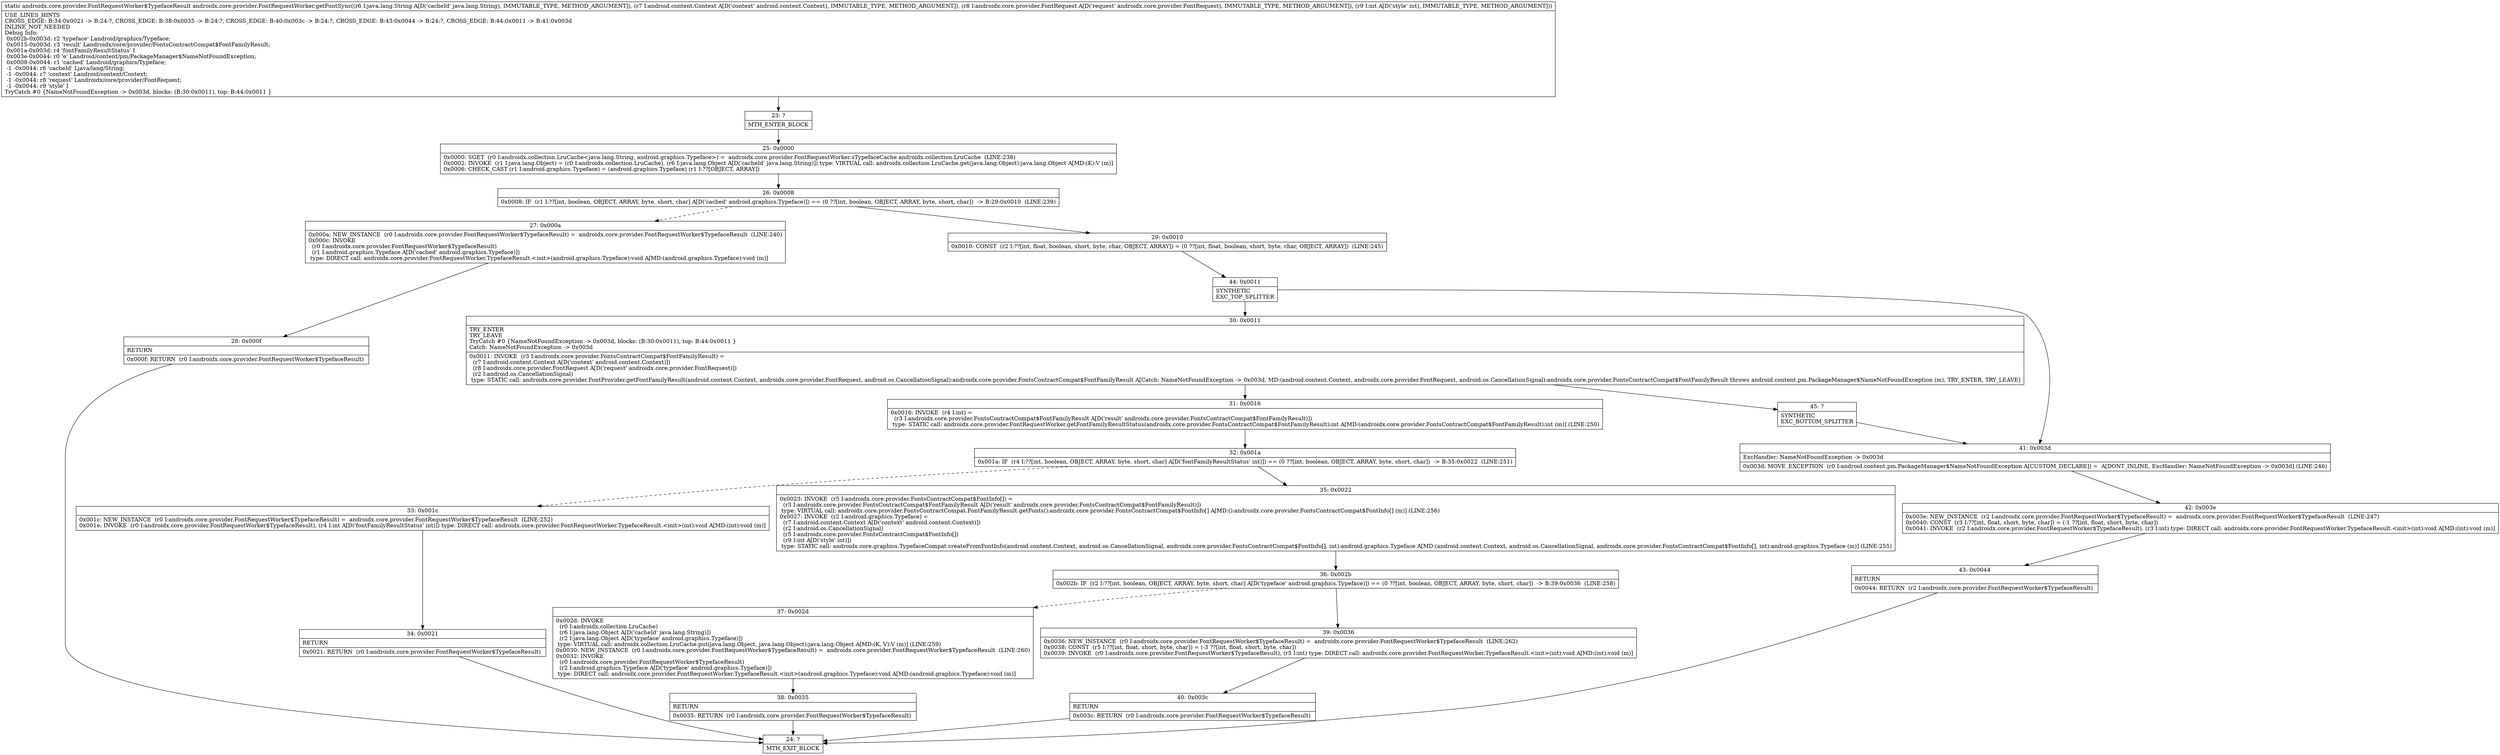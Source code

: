digraph "CFG forandroidx.core.provider.FontRequestWorker.getFontSync(Ljava\/lang\/String;Landroid\/content\/Context;Landroidx\/core\/provider\/FontRequest;I)Landroidx\/core\/provider\/FontRequestWorker$TypefaceResult;" {
Node_23 [shape=record,label="{23\:\ ?|MTH_ENTER_BLOCK\l}"];
Node_25 [shape=record,label="{25\:\ 0x0000|0x0000: SGET  (r0 I:androidx.collection.LruCache\<java.lang.String, android.graphics.Typeface\>) =  androidx.core.provider.FontRequestWorker.sTypefaceCache androidx.collection.LruCache  (LINE:238)\l0x0002: INVOKE  (r1 I:java.lang.Object) = (r0 I:androidx.collection.LruCache), (r6 I:java.lang.Object A[D('cacheId' java.lang.String)]) type: VIRTUAL call: androidx.collection.LruCache.get(java.lang.Object):java.lang.Object A[MD:(K):V (m)]\l0x0006: CHECK_CAST (r1 I:android.graphics.Typeface) = (android.graphics.Typeface) (r1 I:??[OBJECT, ARRAY]) \l}"];
Node_26 [shape=record,label="{26\:\ 0x0008|0x0008: IF  (r1 I:??[int, boolean, OBJECT, ARRAY, byte, short, char] A[D('cached' android.graphics.Typeface)]) == (0 ??[int, boolean, OBJECT, ARRAY, byte, short, char])  \-\> B:29:0x0010  (LINE:239)\l}"];
Node_27 [shape=record,label="{27\:\ 0x000a|0x000a: NEW_INSTANCE  (r0 I:androidx.core.provider.FontRequestWorker$TypefaceResult) =  androidx.core.provider.FontRequestWorker$TypefaceResult  (LINE:240)\l0x000c: INVOKE  \l  (r0 I:androidx.core.provider.FontRequestWorker$TypefaceResult)\l  (r1 I:android.graphics.Typeface A[D('cached' android.graphics.Typeface)])\l type: DIRECT call: androidx.core.provider.FontRequestWorker.TypefaceResult.\<init\>(android.graphics.Typeface):void A[MD:(android.graphics.Typeface):void (m)]\l}"];
Node_28 [shape=record,label="{28\:\ 0x000f|RETURN\l|0x000f: RETURN  (r0 I:androidx.core.provider.FontRequestWorker$TypefaceResult) \l}"];
Node_24 [shape=record,label="{24\:\ ?|MTH_EXIT_BLOCK\l}"];
Node_29 [shape=record,label="{29\:\ 0x0010|0x0010: CONST  (r2 I:??[int, float, boolean, short, byte, char, OBJECT, ARRAY]) = (0 ??[int, float, boolean, short, byte, char, OBJECT, ARRAY])  (LINE:245)\l}"];
Node_44 [shape=record,label="{44\:\ 0x0011|SYNTHETIC\lEXC_TOP_SPLITTER\l}"];
Node_30 [shape=record,label="{30\:\ 0x0011|TRY_ENTER\lTRY_LEAVE\lTryCatch #0 \{NameNotFoundException \-\> 0x003d, blocks: (B:30:0x0011), top: B:44:0x0011 \}\lCatch: NameNotFoundException \-\> 0x003d\l|0x0011: INVOKE  (r3 I:androidx.core.provider.FontsContractCompat$FontFamilyResult) = \l  (r7 I:android.content.Context A[D('context' android.content.Context)])\l  (r8 I:androidx.core.provider.FontRequest A[D('request' androidx.core.provider.FontRequest)])\l  (r2 I:android.os.CancellationSignal)\l type: STATIC call: androidx.core.provider.FontProvider.getFontFamilyResult(android.content.Context, androidx.core.provider.FontRequest, android.os.CancellationSignal):androidx.core.provider.FontsContractCompat$FontFamilyResult A[Catch: NameNotFoundException \-\> 0x003d, MD:(android.content.Context, androidx.core.provider.FontRequest, android.os.CancellationSignal):androidx.core.provider.FontsContractCompat$FontFamilyResult throws android.content.pm.PackageManager$NameNotFoundException (m), TRY_ENTER, TRY_LEAVE]\l}"];
Node_31 [shape=record,label="{31\:\ 0x0016|0x0016: INVOKE  (r4 I:int) = \l  (r3 I:androidx.core.provider.FontsContractCompat$FontFamilyResult A[D('result' androidx.core.provider.FontsContractCompat$FontFamilyResult)])\l type: STATIC call: androidx.core.provider.FontRequestWorker.getFontFamilyResultStatus(androidx.core.provider.FontsContractCompat$FontFamilyResult):int A[MD:(androidx.core.provider.FontsContractCompat$FontFamilyResult):int (m)] (LINE:250)\l}"];
Node_32 [shape=record,label="{32\:\ 0x001a|0x001a: IF  (r4 I:??[int, boolean, OBJECT, ARRAY, byte, short, char] A[D('fontFamilyResultStatus' int)]) == (0 ??[int, boolean, OBJECT, ARRAY, byte, short, char])  \-\> B:35:0x0022  (LINE:251)\l}"];
Node_33 [shape=record,label="{33\:\ 0x001c|0x001c: NEW_INSTANCE  (r0 I:androidx.core.provider.FontRequestWorker$TypefaceResult) =  androidx.core.provider.FontRequestWorker$TypefaceResult  (LINE:252)\l0x001e: INVOKE  (r0 I:androidx.core.provider.FontRequestWorker$TypefaceResult), (r4 I:int A[D('fontFamilyResultStatus' int)]) type: DIRECT call: androidx.core.provider.FontRequestWorker.TypefaceResult.\<init\>(int):void A[MD:(int):void (m)]\l}"];
Node_34 [shape=record,label="{34\:\ 0x0021|RETURN\l|0x0021: RETURN  (r0 I:androidx.core.provider.FontRequestWorker$TypefaceResult) \l}"];
Node_35 [shape=record,label="{35\:\ 0x0022|0x0023: INVOKE  (r5 I:androidx.core.provider.FontsContractCompat$FontInfo[]) = \l  (r3 I:androidx.core.provider.FontsContractCompat$FontFamilyResult A[D('result' androidx.core.provider.FontsContractCompat$FontFamilyResult)])\l type: VIRTUAL call: androidx.core.provider.FontsContractCompat.FontFamilyResult.getFonts():androidx.core.provider.FontsContractCompat$FontInfo[] A[MD:():androidx.core.provider.FontsContractCompat$FontInfo[] (m)] (LINE:256)\l0x0027: INVOKE  (r2 I:android.graphics.Typeface) = \l  (r7 I:android.content.Context A[D('context' android.content.Context)])\l  (r2 I:android.os.CancellationSignal)\l  (r5 I:androidx.core.provider.FontsContractCompat$FontInfo[])\l  (r9 I:int A[D('style' int)])\l type: STATIC call: androidx.core.graphics.TypefaceCompat.createFromFontInfo(android.content.Context, android.os.CancellationSignal, androidx.core.provider.FontsContractCompat$FontInfo[], int):android.graphics.Typeface A[MD:(android.content.Context, android.os.CancellationSignal, androidx.core.provider.FontsContractCompat$FontInfo[], int):android.graphics.Typeface (m)] (LINE:255)\l}"];
Node_36 [shape=record,label="{36\:\ 0x002b|0x002b: IF  (r2 I:??[int, boolean, OBJECT, ARRAY, byte, short, char] A[D('typeface' android.graphics.Typeface)]) == (0 ??[int, boolean, OBJECT, ARRAY, byte, short, char])  \-\> B:39:0x0036  (LINE:258)\l}"];
Node_37 [shape=record,label="{37\:\ 0x002d|0x002d: INVOKE  \l  (r0 I:androidx.collection.LruCache)\l  (r6 I:java.lang.Object A[D('cacheId' java.lang.String)])\l  (r2 I:java.lang.Object A[D('typeface' android.graphics.Typeface)])\l type: VIRTUAL call: androidx.collection.LruCache.put(java.lang.Object, java.lang.Object):java.lang.Object A[MD:(K, V):V (m)] (LINE:259)\l0x0030: NEW_INSTANCE  (r0 I:androidx.core.provider.FontRequestWorker$TypefaceResult) =  androidx.core.provider.FontRequestWorker$TypefaceResult  (LINE:260)\l0x0032: INVOKE  \l  (r0 I:androidx.core.provider.FontRequestWorker$TypefaceResult)\l  (r2 I:android.graphics.Typeface A[D('typeface' android.graphics.Typeface)])\l type: DIRECT call: androidx.core.provider.FontRequestWorker.TypefaceResult.\<init\>(android.graphics.Typeface):void A[MD:(android.graphics.Typeface):void (m)]\l}"];
Node_38 [shape=record,label="{38\:\ 0x0035|RETURN\l|0x0035: RETURN  (r0 I:androidx.core.provider.FontRequestWorker$TypefaceResult) \l}"];
Node_39 [shape=record,label="{39\:\ 0x0036|0x0036: NEW_INSTANCE  (r0 I:androidx.core.provider.FontRequestWorker$TypefaceResult) =  androidx.core.provider.FontRequestWorker$TypefaceResult  (LINE:262)\l0x0038: CONST  (r5 I:??[int, float, short, byte, char]) = (\-3 ??[int, float, short, byte, char]) \l0x0039: INVOKE  (r0 I:androidx.core.provider.FontRequestWorker$TypefaceResult), (r5 I:int) type: DIRECT call: androidx.core.provider.FontRequestWorker.TypefaceResult.\<init\>(int):void A[MD:(int):void (m)]\l}"];
Node_40 [shape=record,label="{40\:\ 0x003c|RETURN\l|0x003c: RETURN  (r0 I:androidx.core.provider.FontRequestWorker$TypefaceResult) \l}"];
Node_45 [shape=record,label="{45\:\ ?|SYNTHETIC\lEXC_BOTTOM_SPLITTER\l}"];
Node_41 [shape=record,label="{41\:\ 0x003d|ExcHandler: NameNotFoundException \-\> 0x003d\l|0x003d: MOVE_EXCEPTION  (r0 I:android.content.pm.PackageManager$NameNotFoundException A[CUSTOM_DECLARE]) =  A[DONT_INLINE, ExcHandler: NameNotFoundException \-\> 0x003d] (LINE:246)\l}"];
Node_42 [shape=record,label="{42\:\ 0x003e|0x003e: NEW_INSTANCE  (r2 I:androidx.core.provider.FontRequestWorker$TypefaceResult) =  androidx.core.provider.FontRequestWorker$TypefaceResult  (LINE:247)\l0x0040: CONST  (r3 I:??[int, float, short, byte, char]) = (\-1 ??[int, float, short, byte, char]) \l0x0041: INVOKE  (r2 I:androidx.core.provider.FontRequestWorker$TypefaceResult), (r3 I:int) type: DIRECT call: androidx.core.provider.FontRequestWorker.TypefaceResult.\<init\>(int):void A[MD:(int):void (m)]\l}"];
Node_43 [shape=record,label="{43\:\ 0x0044|RETURN\l|0x0044: RETURN  (r2 I:androidx.core.provider.FontRequestWorker$TypefaceResult) \l}"];
MethodNode[shape=record,label="{static androidx.core.provider.FontRequestWorker$TypefaceResult androidx.core.provider.FontRequestWorker.getFontSync((r6 I:java.lang.String A[D('cacheId' java.lang.String), IMMUTABLE_TYPE, METHOD_ARGUMENT]), (r7 I:android.content.Context A[D('context' android.content.Context), IMMUTABLE_TYPE, METHOD_ARGUMENT]), (r8 I:androidx.core.provider.FontRequest A[D('request' androidx.core.provider.FontRequest), IMMUTABLE_TYPE, METHOD_ARGUMENT]), (r9 I:int A[D('style' int), IMMUTABLE_TYPE, METHOD_ARGUMENT]))  | USE_LINES_HINTS\lCROSS_EDGE: B:34:0x0021 \-\> B:24:?, CROSS_EDGE: B:38:0x0035 \-\> B:24:?, CROSS_EDGE: B:40:0x003c \-\> B:24:?, CROSS_EDGE: B:43:0x0044 \-\> B:24:?, CROSS_EDGE: B:44:0x0011 \-\> B:41:0x003d\lINLINE_NOT_NEEDED\lDebug Info:\l  0x002b\-0x003d: r2 'typeface' Landroid\/graphics\/Typeface;\l  0x0015\-0x003d: r3 'result' Landroidx\/core\/provider\/FontsContractCompat$FontFamilyResult;\l  0x001a\-0x003d: r4 'fontFamilyResultStatus' I\l  0x003e\-0x0044: r0 'e' Landroid\/content\/pm\/PackageManager$NameNotFoundException;\l  0x0008\-0x0044: r1 'cached' Landroid\/graphics\/Typeface;\l  \-1 \-0x0044: r6 'cacheId' Ljava\/lang\/String;\l  \-1 \-0x0044: r7 'context' Landroid\/content\/Context;\l  \-1 \-0x0044: r8 'request' Landroidx\/core\/provider\/FontRequest;\l  \-1 \-0x0044: r9 'style' I\lTryCatch #0 \{NameNotFoundException \-\> 0x003d, blocks: (B:30:0x0011), top: B:44:0x0011 \}\l}"];
MethodNode -> Node_23;Node_23 -> Node_25;
Node_25 -> Node_26;
Node_26 -> Node_27[style=dashed];
Node_26 -> Node_29;
Node_27 -> Node_28;
Node_28 -> Node_24;
Node_29 -> Node_44;
Node_44 -> Node_30;
Node_44 -> Node_41;
Node_30 -> Node_31;
Node_30 -> Node_45;
Node_31 -> Node_32;
Node_32 -> Node_33[style=dashed];
Node_32 -> Node_35;
Node_33 -> Node_34;
Node_34 -> Node_24;
Node_35 -> Node_36;
Node_36 -> Node_37[style=dashed];
Node_36 -> Node_39;
Node_37 -> Node_38;
Node_38 -> Node_24;
Node_39 -> Node_40;
Node_40 -> Node_24;
Node_45 -> Node_41;
Node_41 -> Node_42;
Node_42 -> Node_43;
Node_43 -> Node_24;
}


